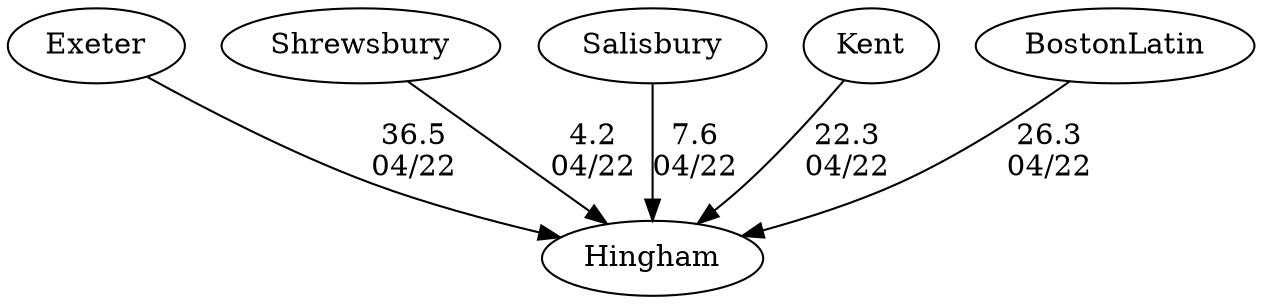 digraph girls1eightsHingham {Exeter [URL="girls1eightsHinghamExeter.html"];Shrewsbury [URL="girls1eightsHinghamShrewsbury.html"];Salisbury [URL="girls1eightsHinghamSalisbury.html"];Kent [URL="girls1eightsHinghamKent.html"];Hingham [URL="girls1eightsHinghamHingham.html"];BostonLatin [URL="girls1eightsHinghamBostonLatin.html"];Exeter -> Hingham[label="36.5
04/22", weight="64", tooltip="NEIRA Boys & Girls Eights,Exeter Invitational			
Distance: 1500 Conditions: Slight cross-head wind from Lane 6 Comments: Races were floating starts, please do not compare times. G1 started 100 meters over the line, G2 started 100 meters behind the line, G3 started 50 meters behind the line. A special thank you to St. John's and Shrewsbury for hosting the day. Exeter wins the Kent/Exeter point trophy. Kent win the inaugural Southborough Cup between Kent and St. John's in the B1 Race.
None", URL="http://www.row2k.com/results/resultspage.cfm?UID=400D210525A078B37DBC3D8532AEBFDB&cat=5", random="random"]; 
BostonLatin -> Hingham[label="26.3
04/22", weight="74", tooltip="NEIRA Boys & Girls Eights,Exeter Invitational			
Distance: 1500 Conditions: Slight cross-head wind from Lane 6 Comments: Races were floating starts, please do not compare times. G1 started 100 meters over the line, G2 started 100 meters behind the line, G3 started 50 meters behind the line. A special thank you to St. John's and Shrewsbury for hosting the day. Exeter wins the Kent/Exeter point trophy. Kent win the inaugural Southborough Cup between Kent and St. John's in the B1 Race.
None", URL="http://www.row2k.com/results/resultspage.cfm?UID=400D210525A078B37DBC3D8532AEBFDB&cat=5", random="random"]; 
Kent -> Hingham[label="22.3
04/22", weight="78", tooltip="NEIRA Boys & Girls Eights,Exeter Invitational			
Distance: 1500 Conditions: Slight cross-head wind from Lane 6 Comments: Races were floating starts, please do not compare times. G1 started 100 meters over the line, G2 started 100 meters behind the line, G3 started 50 meters behind the line. A special thank you to St. John's and Shrewsbury for hosting the day. Exeter wins the Kent/Exeter point trophy. Kent win the inaugural Southborough Cup between Kent and St. John's in the B1 Race.
None", URL="http://www.row2k.com/results/resultspage.cfm?UID=400D210525A078B37DBC3D8532AEBFDB&cat=5", random="random"]; 
Salisbury -> Hingham[label="7.6
04/22", weight="93", tooltip="NEIRA Boys & Girls Eights,Exeter Invitational			
Distance: 1500 Conditions: Slight cross-head wind from Lane 6 Comments: Races were floating starts, please do not compare times. G1 started 100 meters over the line, G2 started 100 meters behind the line, G3 started 50 meters behind the line. A special thank you to St. John's and Shrewsbury for hosting the day. Exeter wins the Kent/Exeter point trophy. Kent win the inaugural Southborough Cup between Kent and St. John's in the B1 Race.
None", URL="http://www.row2k.com/results/resultspage.cfm?UID=400D210525A078B37DBC3D8532AEBFDB&cat=5", random="random"]; 
Shrewsbury -> Hingham[label="4.2
04/22", weight="96", tooltip="NEIRA Boys & Girls Eights,Exeter Invitational			
Distance: 1500 Conditions: Slight cross-head wind from Lane 6 Comments: Races were floating starts, please do not compare times. G1 started 100 meters over the line, G2 started 100 meters behind the line, G3 started 50 meters behind the line. A special thank you to St. John's and Shrewsbury for hosting the day. Exeter wins the Kent/Exeter point trophy. Kent win the inaugural Southborough Cup between Kent and St. John's in the B1 Race.
None", URL="http://www.row2k.com/results/resultspage.cfm?UID=400D210525A078B37DBC3D8532AEBFDB&cat=5", random="random"]}